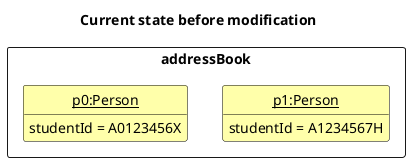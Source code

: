 @startuml
'https://plantuml.com/class-diagram

hide circle
hide methods

skinparam ClassFontColor #000000
skinparam ClassBorderColor #000000
skinparam ClassBackgroundColor #FFFFAA

title Current state before modification

package addressBook <<rectangle>> {
    class State1 as "<u>p0:Person</u>" {
        studentId = A0123456X
    }
    class State2 as "<u>p1:Person</u>" {
        studentId = A1234567H
    }
}

State1 -[hidden]right-> State2
@enduml